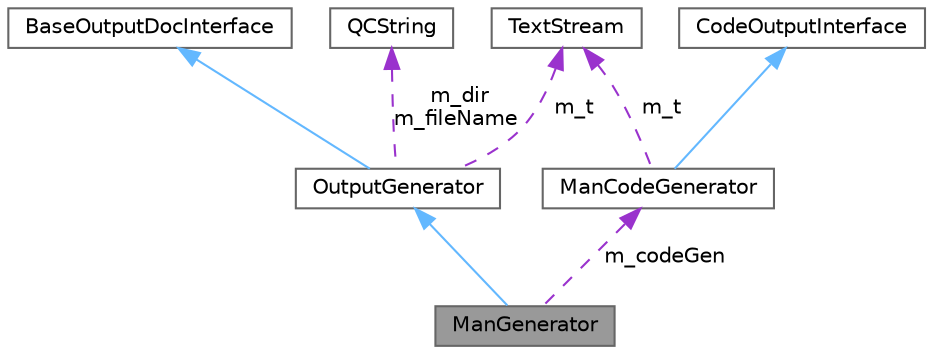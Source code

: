 digraph "ManGenerator"
{
 // INTERACTIVE_SVG=YES
 // LATEX_PDF_SIZE
  bgcolor="transparent";
  edge [fontname=Helvetica,fontsize=10,labelfontname=Helvetica,labelfontsize=10];
  node [fontname=Helvetica,fontsize=10,shape=box,height=0.2,width=0.4];
  Node1 [label="ManGenerator",height=0.2,width=0.4,color="gray40", fillcolor="grey60", style="filled", fontcolor="black",tooltip="Generator for Man page output."];
  Node2 -> Node1 [dir="back",color="steelblue1",style="solid"];
  Node2 [label="OutputGenerator",height=0.2,width=0.4,color="gray40", fillcolor="white", style="filled",URL="$d3/d8e/class_output_generator.html",tooltip="Abstract output generator."];
  Node3 -> Node2 [dir="back",color="steelblue1",style="solid"];
  Node3 [label="BaseOutputDocInterface",height=0.2,width=0.4,color="gray40", fillcolor="white", style="filled",URL="$df/d27/class_base_output_doc_interface.html",tooltip="Base Interface used for generating output outside of the comment blocks."];
  Node4 -> Node2 [dir="back",color="darkorchid3",style="dashed",label=" m_t" ];
  Node4 [label="TextStream",height=0.2,width=0.4,color="gray40", fillcolor="white", style="filled",URL="$d3/d30/class_text_stream.html",tooltip="Text streaming class that buffers data."];
  Node5 -> Node2 [dir="back",color="darkorchid3",style="dashed",label=" m_dir\nm_fileName" ];
  Node5 [label="QCString",height=0.2,width=0.4,color="gray40", fillcolor="white", style="filled",URL="$d9/d45/class_q_c_string.html",tooltip="This is an alternative implementation of QCString."];
  Node6 -> Node1 [dir="back",color="darkorchid3",style="dashed",label=" m_codeGen" ];
  Node6 [label="ManCodeGenerator",height=0.2,width=0.4,color="gray40", fillcolor="white", style="filled",URL="$db/d92/class_man_code_generator.html",tooltip="Generator for Man page code fragments."];
  Node7 -> Node6 [dir="back",color="steelblue1",style="solid"];
  Node7 [label="CodeOutputInterface",height=0.2,width=0.4,color="gray40", fillcolor="white", style="filled",URL="$d5/d9c/class_code_output_interface.html",tooltip="Output interface for code parser."];
  Node4 -> Node6 [dir="back",color="darkorchid3",style="dashed",label=" m_t" ];
}

